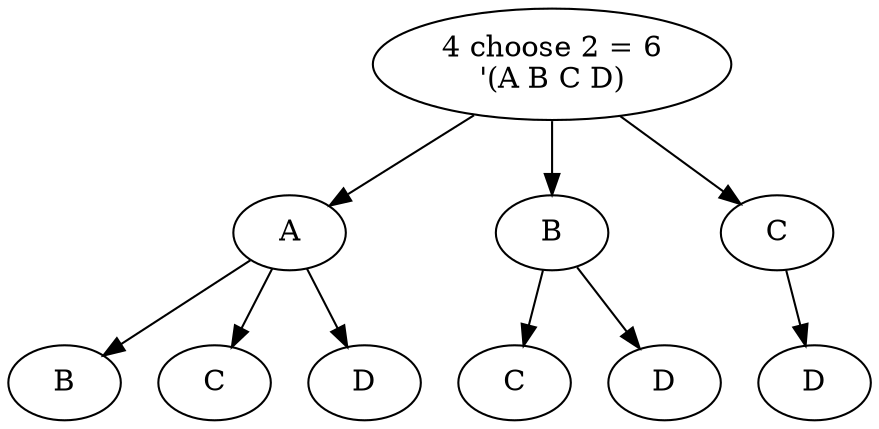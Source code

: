 digraph combinations {
    a1 -> {b1 b2 b3};
    b1 -> {c1 c2 c3};
    b2 -> {c4 c5};
    b3 -> {c6};
    
    a1 [label = "4 choose 2 = 6\n'(A B C D)";];
    b1 [label = "A";];
    b2 [label = "B";];
    b3 [label = "C";];
    
    
    c1 [label = "B";];
    c2 [label = "C";];
    c3 [label = "D";];
    c4 [label = "C";];
    c5 [label = "D";];
    c6 [label = "D";];
}
